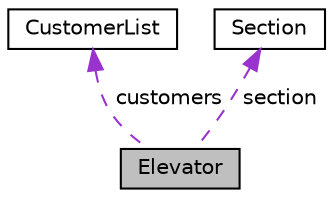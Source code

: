 digraph "Elevator"
{
  edge [fontname="Helvetica",fontsize="10",labelfontname="Helvetica",labelfontsize="10"];
  node [fontname="Helvetica",fontsize="10",shape=record];
  Node1 [label="Elevator",height=0.2,width=0.4,color="black", fillcolor="grey75", style="filled", fontcolor="black"];
  Node2 -> Node1 [dir="back",color="darkorchid3",fontsize="10",style="dashed",label=" customers" ,fontname="Helvetica"];
  Node2 [label="CustomerList",height=0.2,width=0.4,color="black", fillcolor="white", style="filled",URL="$classCustomerList.html"];
  Node3 -> Node1 [dir="back",color="darkorchid3",fontsize="10",style="dashed",label=" section" ,fontname="Helvetica"];
  Node3 [label="Section",height=0.2,width=0.4,color="black", fillcolor="white", style="filled",URL="$classSection.html"];
}
